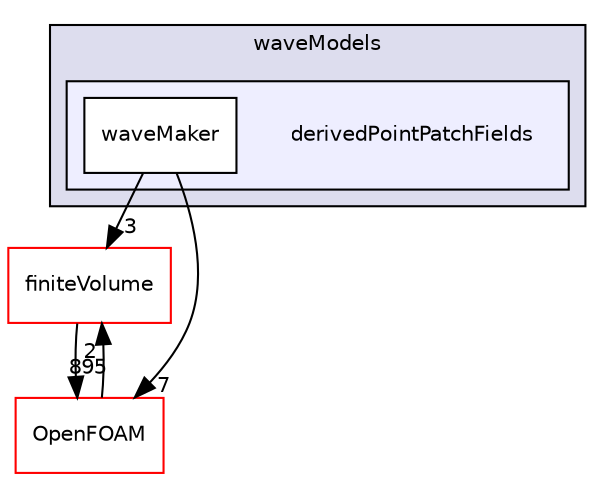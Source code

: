 digraph "src/waveModels/derivedPointPatchFields" {
  bgcolor=transparent;
  compound=true
  node [ fontsize="10", fontname="Helvetica"];
  edge [ labelfontsize="10", labelfontname="Helvetica"];
  subgraph clusterdir_b9a696144f82eb1e2b4c5e6b7a09e316 {
    graph [ bgcolor="#ddddee", pencolor="black", label="waveModels" fontname="Helvetica", fontsize="10", URL="dir_b9a696144f82eb1e2b4c5e6b7a09e316.html"]
  subgraph clusterdir_2875ebe396610ae4f9732c4f6cbf0228 {
    graph [ bgcolor="#eeeeff", pencolor="black", label="" URL="dir_2875ebe396610ae4f9732c4f6cbf0228.html"];
    dir_2875ebe396610ae4f9732c4f6cbf0228 [shape=plaintext label="derivedPointPatchFields"];
    dir_19d9b6a7aab91f2d121af625d331ebc3 [shape=box label="waveMaker" color="black" fillcolor="white" style="filled" URL="dir_19d9b6a7aab91f2d121af625d331ebc3.html"];
  }
  }
  dir_9bd15774b555cf7259a6fa18f99fe99b [shape=box label="finiteVolume" color="red" URL="dir_9bd15774b555cf7259a6fa18f99fe99b.html"];
  dir_c5473ff19b20e6ec4dfe5c310b3778a8 [shape=box label="OpenFOAM" color="red" URL="dir_c5473ff19b20e6ec4dfe5c310b3778a8.html"];
  dir_9bd15774b555cf7259a6fa18f99fe99b->dir_c5473ff19b20e6ec4dfe5c310b3778a8 [headlabel="895", labeldistance=1.5 headhref="dir_000814_002151.html"];
  dir_19d9b6a7aab91f2d121af625d331ebc3->dir_9bd15774b555cf7259a6fa18f99fe99b [headlabel="3", labeldistance=1.5 headhref="dir_004116_000814.html"];
  dir_19d9b6a7aab91f2d121af625d331ebc3->dir_c5473ff19b20e6ec4dfe5c310b3778a8 [headlabel="7", labeldistance=1.5 headhref="dir_004116_002151.html"];
  dir_c5473ff19b20e6ec4dfe5c310b3778a8->dir_9bd15774b555cf7259a6fa18f99fe99b [headlabel="2", labeldistance=1.5 headhref="dir_002151_000814.html"];
}
